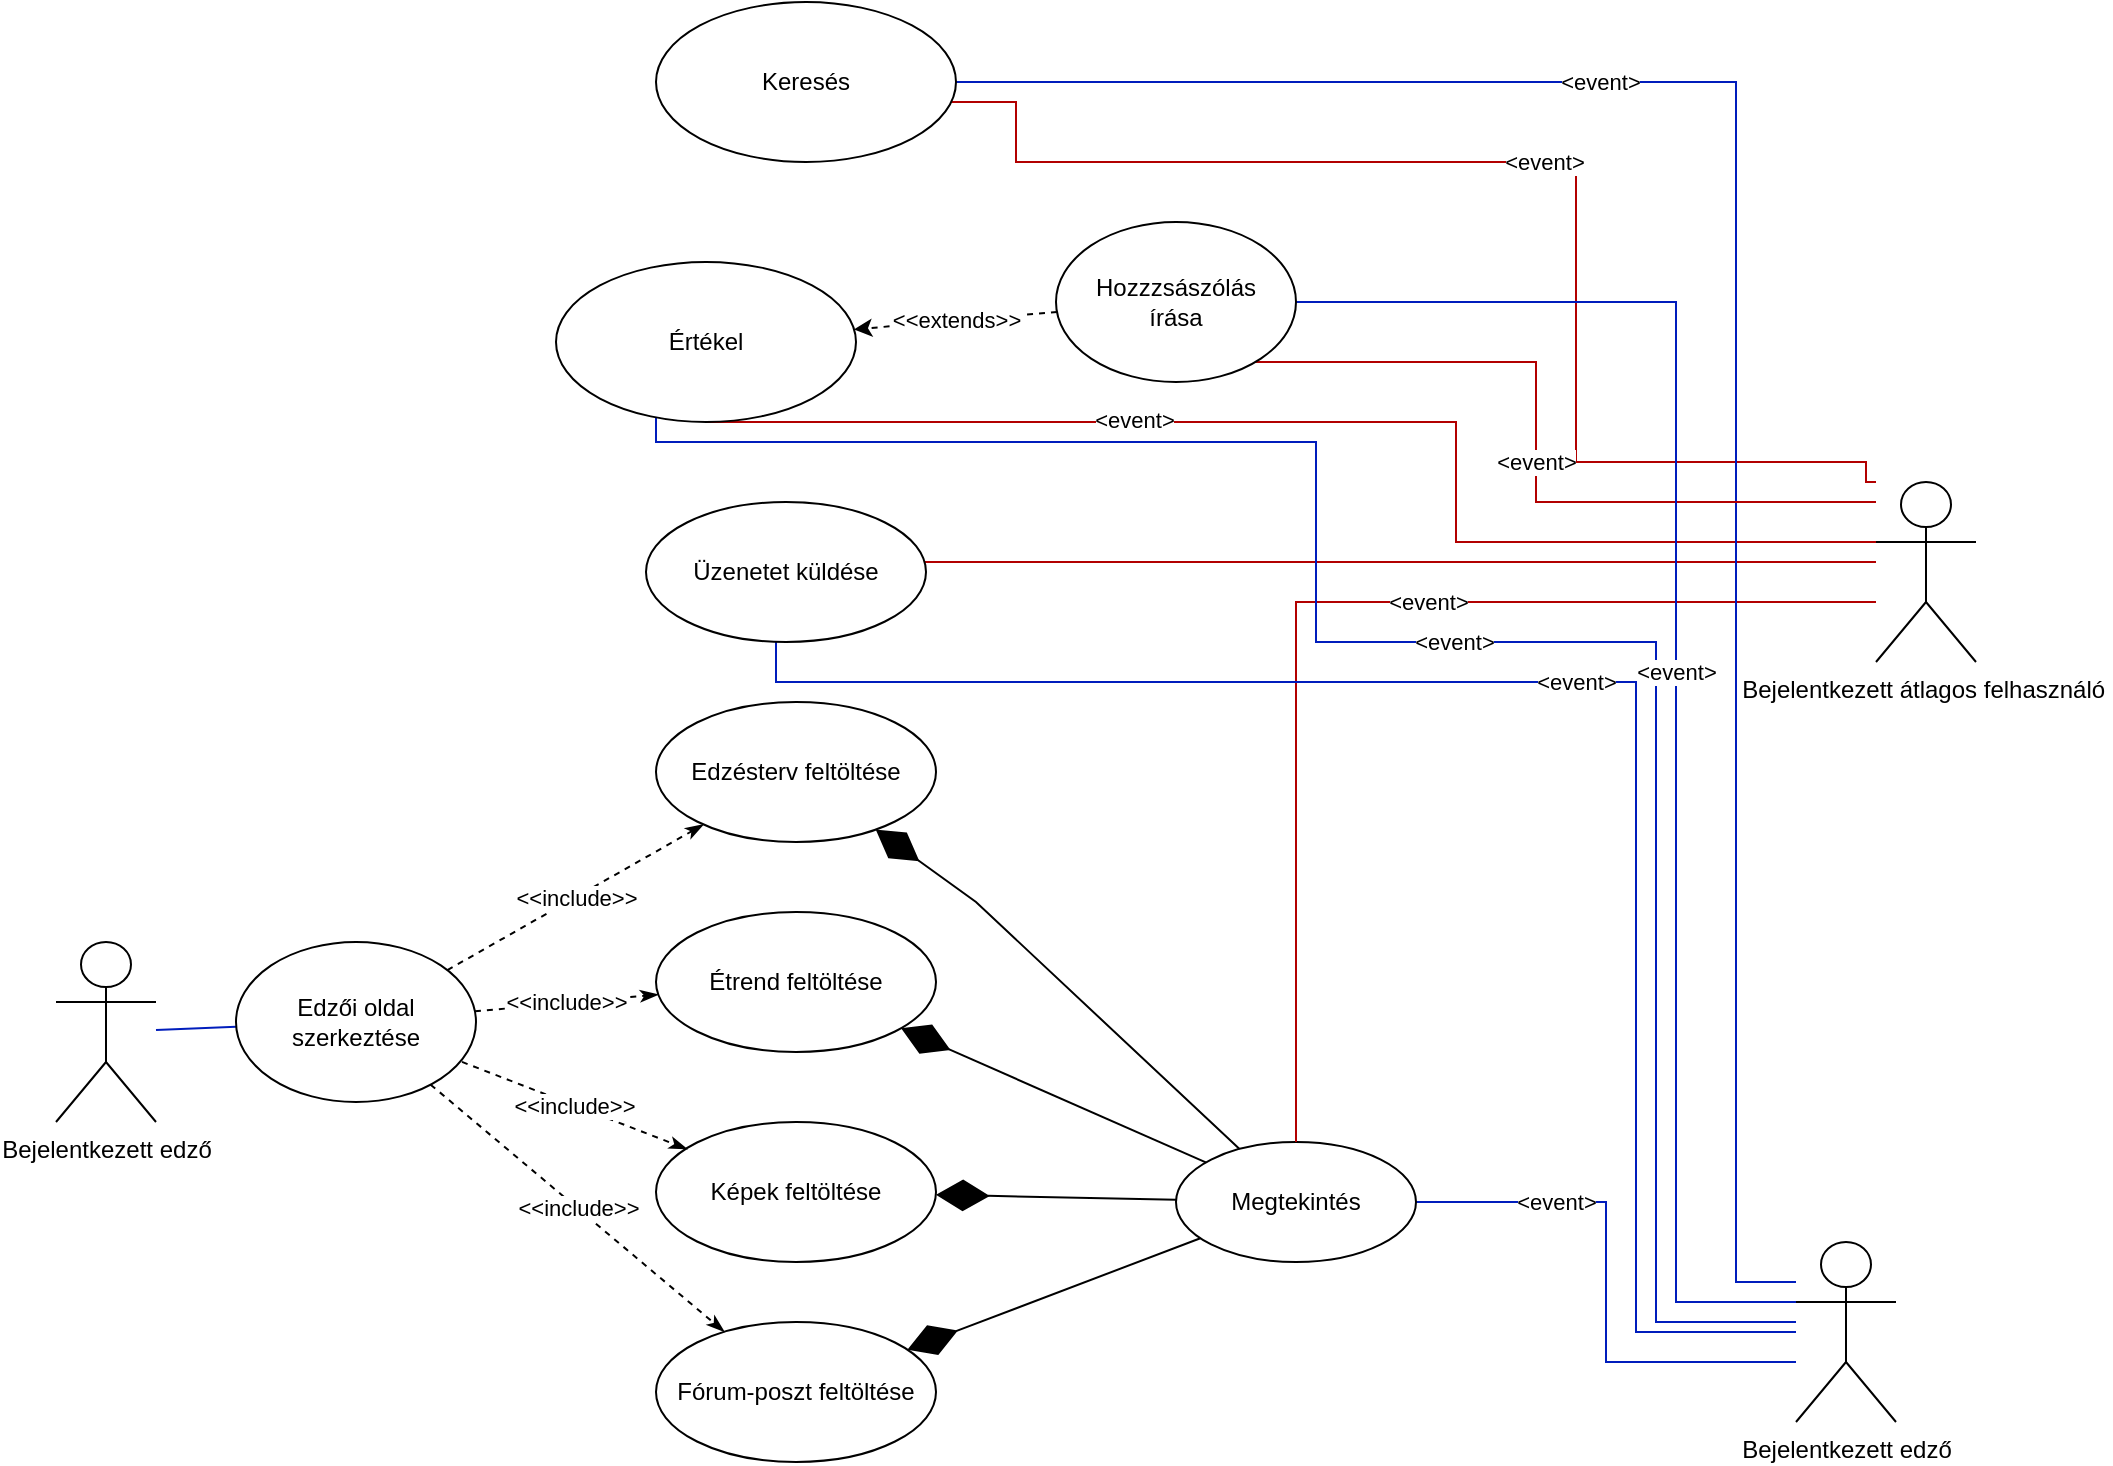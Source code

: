 <mxfile version="20.6.0" type="device"><diagram id="vy0j6WUqQfjCBCQVvsGq" name="1 oldal"><mxGraphModel dx="1247" dy="677" grid="1" gridSize="10" guides="1" tooltips="1" connect="1" arrows="1" fold="1" page="1" pageScale="1" pageWidth="1654" pageHeight="1169" math="0" shadow="0"><root><mxCell id="0"/><mxCell id="1" parent="0"/><mxCell id="mbWRtgJxkTmfd9M4TnxK-72" style="edgeStyle=none;rounded=0;orthogonalLoop=1;jettySize=auto;html=1;endArrow=none;endFill=0;fillColor=#0050ef;strokeColor=#001DBC;" parent="1" source="mbWRtgJxkTmfd9M4TnxK-4" target="mbWRtgJxkTmfd9M4TnxK-47" edge="1"><mxGeometry relative="1" as="geometry"/></mxCell><mxCell id="mbWRtgJxkTmfd9M4TnxK-4" value="Bejelentkezett edző" style="shape=umlActor;verticalLabelPosition=bottom;verticalAlign=top;html=1;outlineConnect=0;" parent="1" vertex="1"><mxGeometry x="130" y="610" width="50" height="90" as="geometry"/></mxCell><mxCell id="mbWRtgJxkTmfd9M4TnxK-31" value="&amp;lt;event&amp;gt;" style="edgeStyle=orthogonalEdgeStyle;rounded=0;orthogonalLoop=1;jettySize=auto;html=1;endArrow=none;endFill=0;fillColor=#0050ef;strokeColor=#001DBC;" parent="1" source="mbWRtgJxkTmfd9M4TnxK-7" target="mbWRtgJxkTmfd9M4TnxK-24" edge="1"><mxGeometry x="0.481" relative="1" as="geometry"><Array as="points"><mxPoint x="905" y="820"/><mxPoint x="905" y="740"/></Array><mxPoint as="offset"/></mxGeometry></mxCell><mxCell id="mbWRtgJxkTmfd9M4TnxK-7" value="Bejelentkezett edző" style="shape=umlActor;verticalLabelPosition=bottom;verticalAlign=top;html=1;outlineConnect=0;" parent="1" vertex="1"><mxGeometry x="1000" y="760" width="50" height="90" as="geometry"/></mxCell><mxCell id="mbWRtgJxkTmfd9M4TnxK-8" value="Bejelentkezett átlagos felhasználó&amp;nbsp;" style="shape=umlActor;verticalLabelPosition=bottom;verticalAlign=top;html=1;outlineConnect=0;" parent="1" vertex="1"><mxGeometry x="1040" y="380" width="50" height="90" as="geometry"/></mxCell><mxCell id="mbWRtgJxkTmfd9M4TnxK-16" value="Étrend feltöltése" style="ellipse;whiteSpace=wrap;html=1;" parent="1" vertex="1"><mxGeometry x="430" y="595" width="140" height="70" as="geometry"/></mxCell><mxCell id="mbWRtgJxkTmfd9M4TnxK-17" value="Edzésterv feltöltése" style="ellipse;whiteSpace=wrap;html=1;" parent="1" vertex="1"><mxGeometry x="430" y="490" width="140" height="70" as="geometry"/></mxCell><mxCell id="mbWRtgJxkTmfd9M4TnxK-18" value="Fórum-poszt feltöltése" style="ellipse;whiteSpace=wrap;html=1;" parent="1" vertex="1"><mxGeometry x="430" y="800" width="140" height="70" as="geometry"/></mxCell><mxCell id="mbWRtgJxkTmfd9M4TnxK-19" value="Képek feltöltése" style="ellipse;whiteSpace=wrap;html=1;" parent="1" vertex="1"><mxGeometry x="430" y="700" width="140" height="70" as="geometry"/></mxCell><mxCell id="mbWRtgJxkTmfd9M4TnxK-24" value="Megtekintés" style="ellipse;whiteSpace=wrap;html=1;" parent="1" vertex="1"><mxGeometry x="690" y="710" width="120" height="60" as="geometry"/></mxCell><mxCell id="mbWRtgJxkTmfd9M4TnxK-32" value="&amp;lt;event&amp;gt;" style="edgeStyle=orthogonalEdgeStyle;rounded=0;orthogonalLoop=1;jettySize=auto;html=1;endArrow=none;endFill=0;fillColor=#e51400;strokeColor=#B20000;" parent="1" source="mbWRtgJxkTmfd9M4TnxK-8" target="mbWRtgJxkTmfd9M4TnxK-24" edge="1"><mxGeometry x="-0.2" relative="1" as="geometry"><mxPoint x="1030" y="540" as="sourcePoint"/><mxPoint x="720" y="670" as="targetPoint"/><Array as="points"><mxPoint x="750" y="440"/></Array><mxPoint as="offset"/></mxGeometry></mxCell><mxCell id="mbWRtgJxkTmfd9M4TnxK-47" value="Edzői oldal szerkeztése" style="ellipse;whiteSpace=wrap;html=1;" parent="1" vertex="1"><mxGeometry x="220" y="610" width="120" height="80" as="geometry"/></mxCell><mxCell id="mbWRtgJxkTmfd9M4TnxK-57" value="&amp;lt;&amp;lt;include&amp;gt;&amp;gt;" style="edgeStyle=none;rounded=0;orthogonalLoop=1;jettySize=auto;html=1;endArrow=classicThin;endFill=1;dashed=1;" parent="1" source="mbWRtgJxkTmfd9M4TnxK-47" target="mbWRtgJxkTmfd9M4TnxK-18" edge="1"><mxGeometry relative="1" as="geometry"><mxPoint x="541.851" y="813.833" as="sourcePoint"/><mxPoint x="712.671" y="646.707" as="targetPoint"/></mxGeometry></mxCell><mxCell id="mbWRtgJxkTmfd9M4TnxK-58" value="&amp;lt;&amp;lt;include&amp;gt;&amp;gt;" style="edgeStyle=none;rounded=0;orthogonalLoop=1;jettySize=auto;html=1;endArrow=classicThin;endFill=1;dashed=1;" parent="1" edge="1"><mxGeometry relative="1" as="geometry"><mxPoint x="333.0" y="669.956" as="sourcePoint"/><mxPoint x="445.63" y="713.586" as="targetPoint"/></mxGeometry></mxCell><mxCell id="mbWRtgJxkTmfd9M4TnxK-59" value="&amp;lt;&amp;lt;include&amp;gt;&amp;gt;" style="edgeStyle=none;rounded=0;orthogonalLoop=1;jettySize=auto;html=1;endArrow=classicThin;endFill=1;dashed=1;" parent="1" source="mbWRtgJxkTmfd9M4TnxK-47" target="mbWRtgJxkTmfd9M4TnxK-16" edge="1"><mxGeometry relative="1" as="geometry"><mxPoint x="561.851" y="833.833" as="sourcePoint"/><mxPoint x="732.671" y="666.707" as="targetPoint"/></mxGeometry></mxCell><mxCell id="mbWRtgJxkTmfd9M4TnxK-60" value="&amp;lt;&amp;lt;include&amp;gt;&amp;gt;" style="edgeStyle=none;rounded=0;orthogonalLoop=1;jettySize=auto;html=1;endArrow=classicThin;endFill=1;dashed=1;" parent="1" source="mbWRtgJxkTmfd9M4TnxK-47" target="mbWRtgJxkTmfd9M4TnxK-17" edge="1"><mxGeometry relative="1" as="geometry"><mxPoint x="571.851" y="843.833" as="sourcePoint"/><mxPoint x="742.671" y="676.707" as="targetPoint"/></mxGeometry></mxCell><mxCell id="mbWRtgJxkTmfd9M4TnxK-65" value="" style="endArrow=diamondThin;endFill=1;endSize=24;html=1;rounded=0;" parent="1" source="mbWRtgJxkTmfd9M4TnxK-24" target="mbWRtgJxkTmfd9M4TnxK-17" edge="1"><mxGeometry width="160" relative="1" as="geometry"><mxPoint x="650" y="730" as="sourcePoint"/><mxPoint x="810" y="730" as="targetPoint"/><Array as="points"><mxPoint x="590" y="590"/></Array></mxGeometry></mxCell><mxCell id="mbWRtgJxkTmfd9M4TnxK-69" value="" style="endArrow=diamondThin;endFill=1;endSize=24;html=1;rounded=0;" parent="1" source="mbWRtgJxkTmfd9M4TnxK-24" target="mbWRtgJxkTmfd9M4TnxK-16" edge="1"><mxGeometry width="160" relative="1" as="geometry"><mxPoint x="695.337" y="673.224" as="sourcePoint"/><mxPoint x="570.002" y="626.777" as="targetPoint"/></mxGeometry></mxCell><mxCell id="mbWRtgJxkTmfd9M4TnxK-70" value="" style="endArrow=diamondThin;endFill=1;endSize=24;html=1;rounded=0;" parent="1" source="mbWRtgJxkTmfd9M4TnxK-24" target="mbWRtgJxkTmfd9M4TnxK-18" edge="1"><mxGeometry width="160" relative="1" as="geometry"><mxPoint x="725.337" y="846.444" as="sourcePoint"/><mxPoint x="600.002" y="799.997" as="targetPoint"/></mxGeometry></mxCell><mxCell id="mbWRtgJxkTmfd9M4TnxK-71" value="" style="endArrow=diamondThin;endFill=1;endSize=24;html=1;rounded=0;" parent="1" source="mbWRtgJxkTmfd9M4TnxK-24" target="mbWRtgJxkTmfd9M4TnxK-19" edge="1"><mxGeometry width="160" relative="1" as="geometry"><mxPoint x="711.637" y="622.244" as="sourcePoint"/><mxPoint x="586.302" y="575.797" as="targetPoint"/></mxGeometry></mxCell><mxCell id="mbWRtgJxkTmfd9M4TnxK-75" style="edgeStyle=orthogonalEdgeStyle;rounded=0;orthogonalLoop=1;jettySize=auto;html=1;endArrow=none;endFill=0;fillColor=#e51400;strokeColor=#B20000;" parent="1" source="mbWRtgJxkTmfd9M4TnxK-73" target="mbWRtgJxkTmfd9M4TnxK-8" edge="1"><mxGeometry relative="1" as="geometry"><mxPoint x="530" y="300" as="sourcePoint"/><Array as="points"><mxPoint x="970" y="420"/><mxPoint x="970" y="420"/></Array></mxGeometry></mxCell><mxCell id="mbWRtgJxkTmfd9M4TnxK-77" value="&amp;lt;event&amp;gt;" style="edgeStyle=orthogonalEdgeStyle;rounded=0;orthogonalLoop=1;jettySize=auto;html=1;endArrow=none;endFill=0;fillColor=#0050ef;strokeColor=#001DBC;" parent="1" source="mbWRtgJxkTmfd9M4TnxK-73" target="mbWRtgJxkTmfd9M4TnxK-7" edge="1"><mxGeometry x="-0.017" relative="1" as="geometry"><Array as="points"><mxPoint x="490" y="480"/><mxPoint x="920" y="480"/><mxPoint x="920" y="805"/></Array><mxPoint as="offset"/></mxGeometry></mxCell><mxCell id="mbWRtgJxkTmfd9M4TnxK-73" value="Üzenetet küldése" style="ellipse;whiteSpace=wrap;html=1;" parent="1" vertex="1"><mxGeometry x="425" y="390" width="140" height="70" as="geometry"/></mxCell><mxCell id="mbWRtgJxkTmfd9M4TnxK-80" style="edgeStyle=orthogonalEdgeStyle;rounded=0;orthogonalLoop=1;jettySize=auto;html=1;endArrow=none;endFill=0;fillColor=#e51400;strokeColor=#B20000;" parent="1" source="mbWRtgJxkTmfd9M4TnxK-79" target="mbWRtgJxkTmfd9M4TnxK-8" edge="1"><mxGeometry relative="1" as="geometry"><mxPoint x="810" y="380" as="targetPoint"/><Array as="points"><mxPoint x="830" y="350"/><mxPoint x="830" y="410"/></Array><mxPoint x="750" y="350" as="sourcePoint"/></mxGeometry></mxCell><mxCell id="mbWRtgJxkTmfd9M4TnxK-86" value="&amp;lt;event&amp;gt;" style="edgeLabel;html=1;align=center;verticalAlign=middle;resizable=0;points=[];" parent="mbWRtgJxkTmfd9M4TnxK-80" vertex="1" connectable="0"><mxGeometry x="-0.804" y="1" relative="1" as="geometry"><mxPoint x="151" as="offset"/></mxGeometry></mxCell><mxCell id="mbWRtgJxkTmfd9M4TnxK-81" value="&amp;lt;event&amp;gt;" style="edgeStyle=orthogonalEdgeStyle;rounded=0;orthogonalLoop=1;jettySize=auto;html=1;endArrow=none;endFill=0;fillColor=#0050ef;strokeColor=#001DBC;" parent="1" source="mbWRtgJxkTmfd9M4TnxK-79" target="mbWRtgJxkTmfd9M4TnxK-7" edge="1"><mxGeometry relative="1" as="geometry"><mxPoint x="710" y="360" as="sourcePoint"/><Array as="points"><mxPoint x="430" y="360"/><mxPoint x="760" y="360"/><mxPoint x="760" y="460"/><mxPoint x="930" y="460"/><mxPoint x="930" y="800"/></Array></mxGeometry></mxCell><mxCell id="mbWRtgJxkTmfd9M4TnxK-79" value="Értékel" style="ellipse;whiteSpace=wrap;html=1;" parent="1" vertex="1"><mxGeometry x="380" y="270" width="150" height="80" as="geometry"/></mxCell><mxCell id="mbWRtgJxkTmfd9M4TnxK-88" value="&amp;lt;event&amp;gt;" style="rounded=0;orthogonalLoop=1;jettySize=auto;html=1;endArrow=none;endFill=0;fillColor=#e51400;strokeColor=#B20000;edgeStyle=orthogonalEdgeStyle;" parent="1" source="mbWRtgJxkTmfd9M4TnxK-84" target="mbWRtgJxkTmfd9M4TnxK-8" edge="1"><mxGeometry relative="1" as="geometry"><Array as="points"><mxPoint x="610" y="190"/><mxPoint x="610" y="220"/><mxPoint x="890" y="220"/><mxPoint x="890" y="370"/><mxPoint x="1035" y="370"/><mxPoint x="1035" y="380"/></Array></mxGeometry></mxCell><mxCell id="mbWRtgJxkTmfd9M4TnxK-91" value="&amp;lt;event&amp;gt;" style="edgeStyle=orthogonalEdgeStyle;rounded=0;orthogonalLoop=1;jettySize=auto;html=1;endArrow=none;endFill=0;fillColor=#0050ef;strokeColor=#001DBC;" parent="1" source="mbWRtgJxkTmfd9M4TnxK-84" target="mbWRtgJxkTmfd9M4TnxK-7" edge="1"><mxGeometry x="-0.37" relative="1" as="geometry"><Array as="points"><mxPoint x="970" y="180"/><mxPoint x="970" y="780"/></Array><mxPoint as="offset"/></mxGeometry></mxCell><mxCell id="mbWRtgJxkTmfd9M4TnxK-84" value="Keresés" style="ellipse;whiteSpace=wrap;html=1;" parent="1" vertex="1"><mxGeometry x="430" y="140" width="150" height="80" as="geometry"/></mxCell><mxCell id="VHq0bT1W0NVLL6xrCTtp-2" value="&amp;lt;&amp;lt;extends&amp;gt;&amp;gt;" style="rounded=0;orthogonalLoop=1;jettySize=auto;html=1;dashed=1;" parent="1" source="VHq0bT1W0NVLL6xrCTtp-1" target="mbWRtgJxkTmfd9M4TnxK-79" edge="1"><mxGeometry relative="1" as="geometry"/></mxCell><mxCell id="VHq0bT1W0NVLL6xrCTtp-3" value="&amp;lt;event&amp;gt;" style="edgeStyle=orthogonalEdgeStyle;rounded=0;orthogonalLoop=1;jettySize=auto;html=1;endArrow=none;endFill=0;fillColor=#e51400;strokeColor=#B20000;" parent="1" source="VHq0bT1W0NVLL6xrCTtp-1" target="mbWRtgJxkTmfd9M4TnxK-8" edge="1"><mxGeometry relative="1" as="geometry"><Array as="points"><mxPoint x="870" y="320"/><mxPoint x="870" y="390"/></Array></mxGeometry></mxCell><mxCell id="VHq0bT1W0NVLL6xrCTtp-5" value="&amp;lt;event&amp;gt;" style="edgeStyle=orthogonalEdgeStyle;rounded=0;orthogonalLoop=1;jettySize=auto;html=1;exitX=1;exitY=0.5;exitDx=0;exitDy=0;endArrow=none;endFill=0;fillColor=#0050ef;strokeColor=#001DBC;" parent="1" source="VHq0bT1W0NVLL6xrCTtp-1" target="mbWRtgJxkTmfd9M4TnxK-7" edge="1"><mxGeometry relative="1" as="geometry"><Array as="points"><mxPoint x="940" y="290"/><mxPoint x="940" y="790"/></Array></mxGeometry></mxCell><mxCell id="VHq0bT1W0NVLL6xrCTtp-1" value="Hozzzsászólás&lt;br&gt;írása" style="ellipse;whiteSpace=wrap;html=1;" parent="1" vertex="1"><mxGeometry x="630" y="250" width="120" height="80" as="geometry"/></mxCell></root></mxGraphModel></diagram></mxfile>